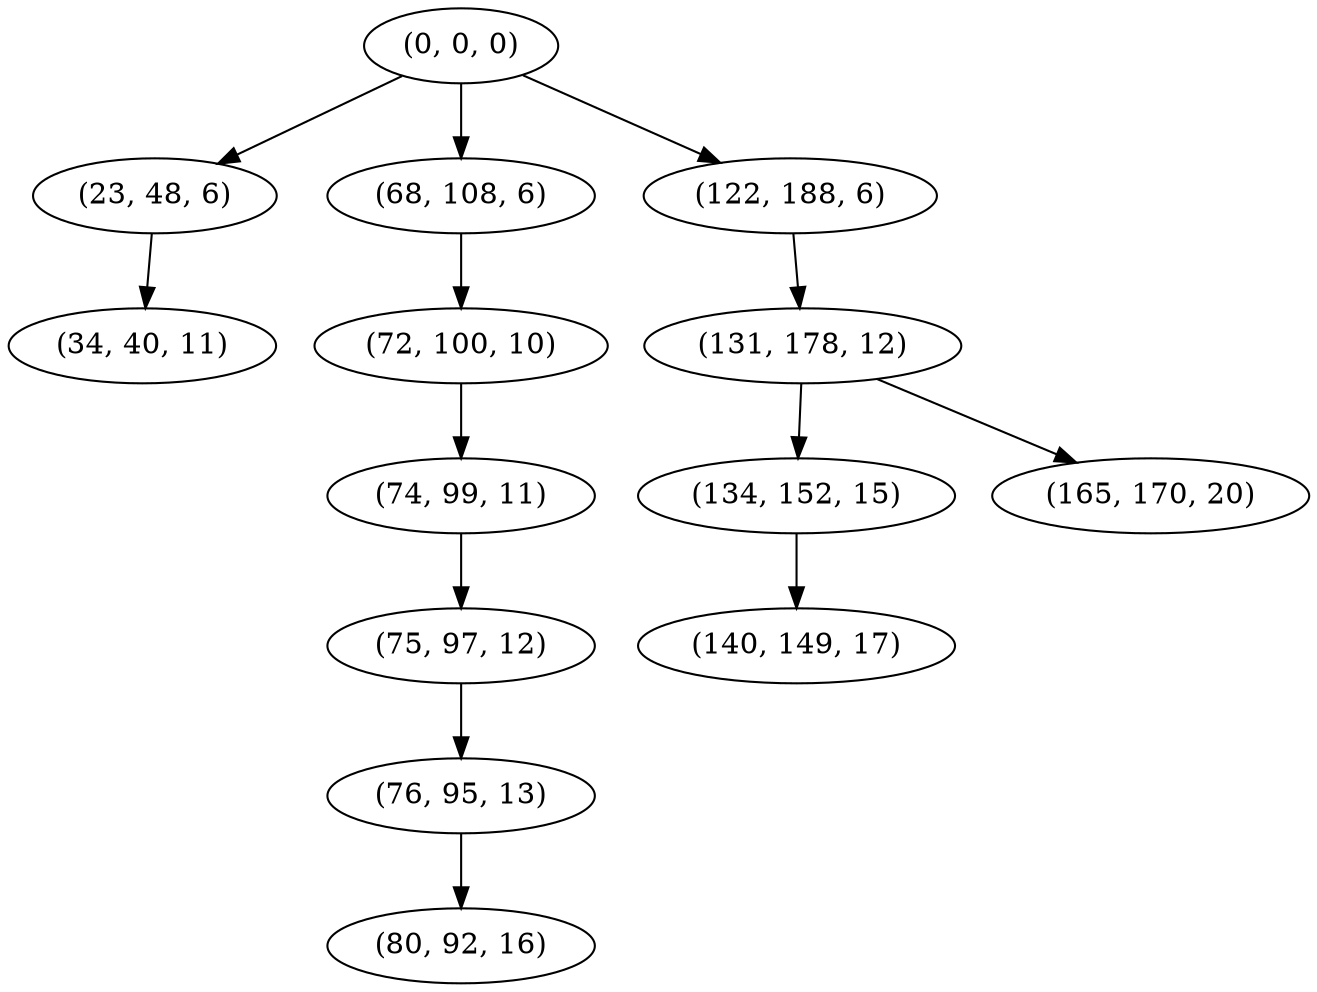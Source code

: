 digraph tree {
    "(0, 0, 0)";
    "(23, 48, 6)";
    "(34, 40, 11)";
    "(68, 108, 6)";
    "(72, 100, 10)";
    "(74, 99, 11)";
    "(75, 97, 12)";
    "(76, 95, 13)";
    "(80, 92, 16)";
    "(122, 188, 6)";
    "(131, 178, 12)";
    "(134, 152, 15)";
    "(140, 149, 17)";
    "(165, 170, 20)";
    "(0, 0, 0)" -> "(23, 48, 6)";
    "(0, 0, 0)" -> "(68, 108, 6)";
    "(0, 0, 0)" -> "(122, 188, 6)";
    "(23, 48, 6)" -> "(34, 40, 11)";
    "(68, 108, 6)" -> "(72, 100, 10)";
    "(72, 100, 10)" -> "(74, 99, 11)";
    "(74, 99, 11)" -> "(75, 97, 12)";
    "(75, 97, 12)" -> "(76, 95, 13)";
    "(76, 95, 13)" -> "(80, 92, 16)";
    "(122, 188, 6)" -> "(131, 178, 12)";
    "(131, 178, 12)" -> "(134, 152, 15)";
    "(131, 178, 12)" -> "(165, 170, 20)";
    "(134, 152, 15)" -> "(140, 149, 17)";
}
